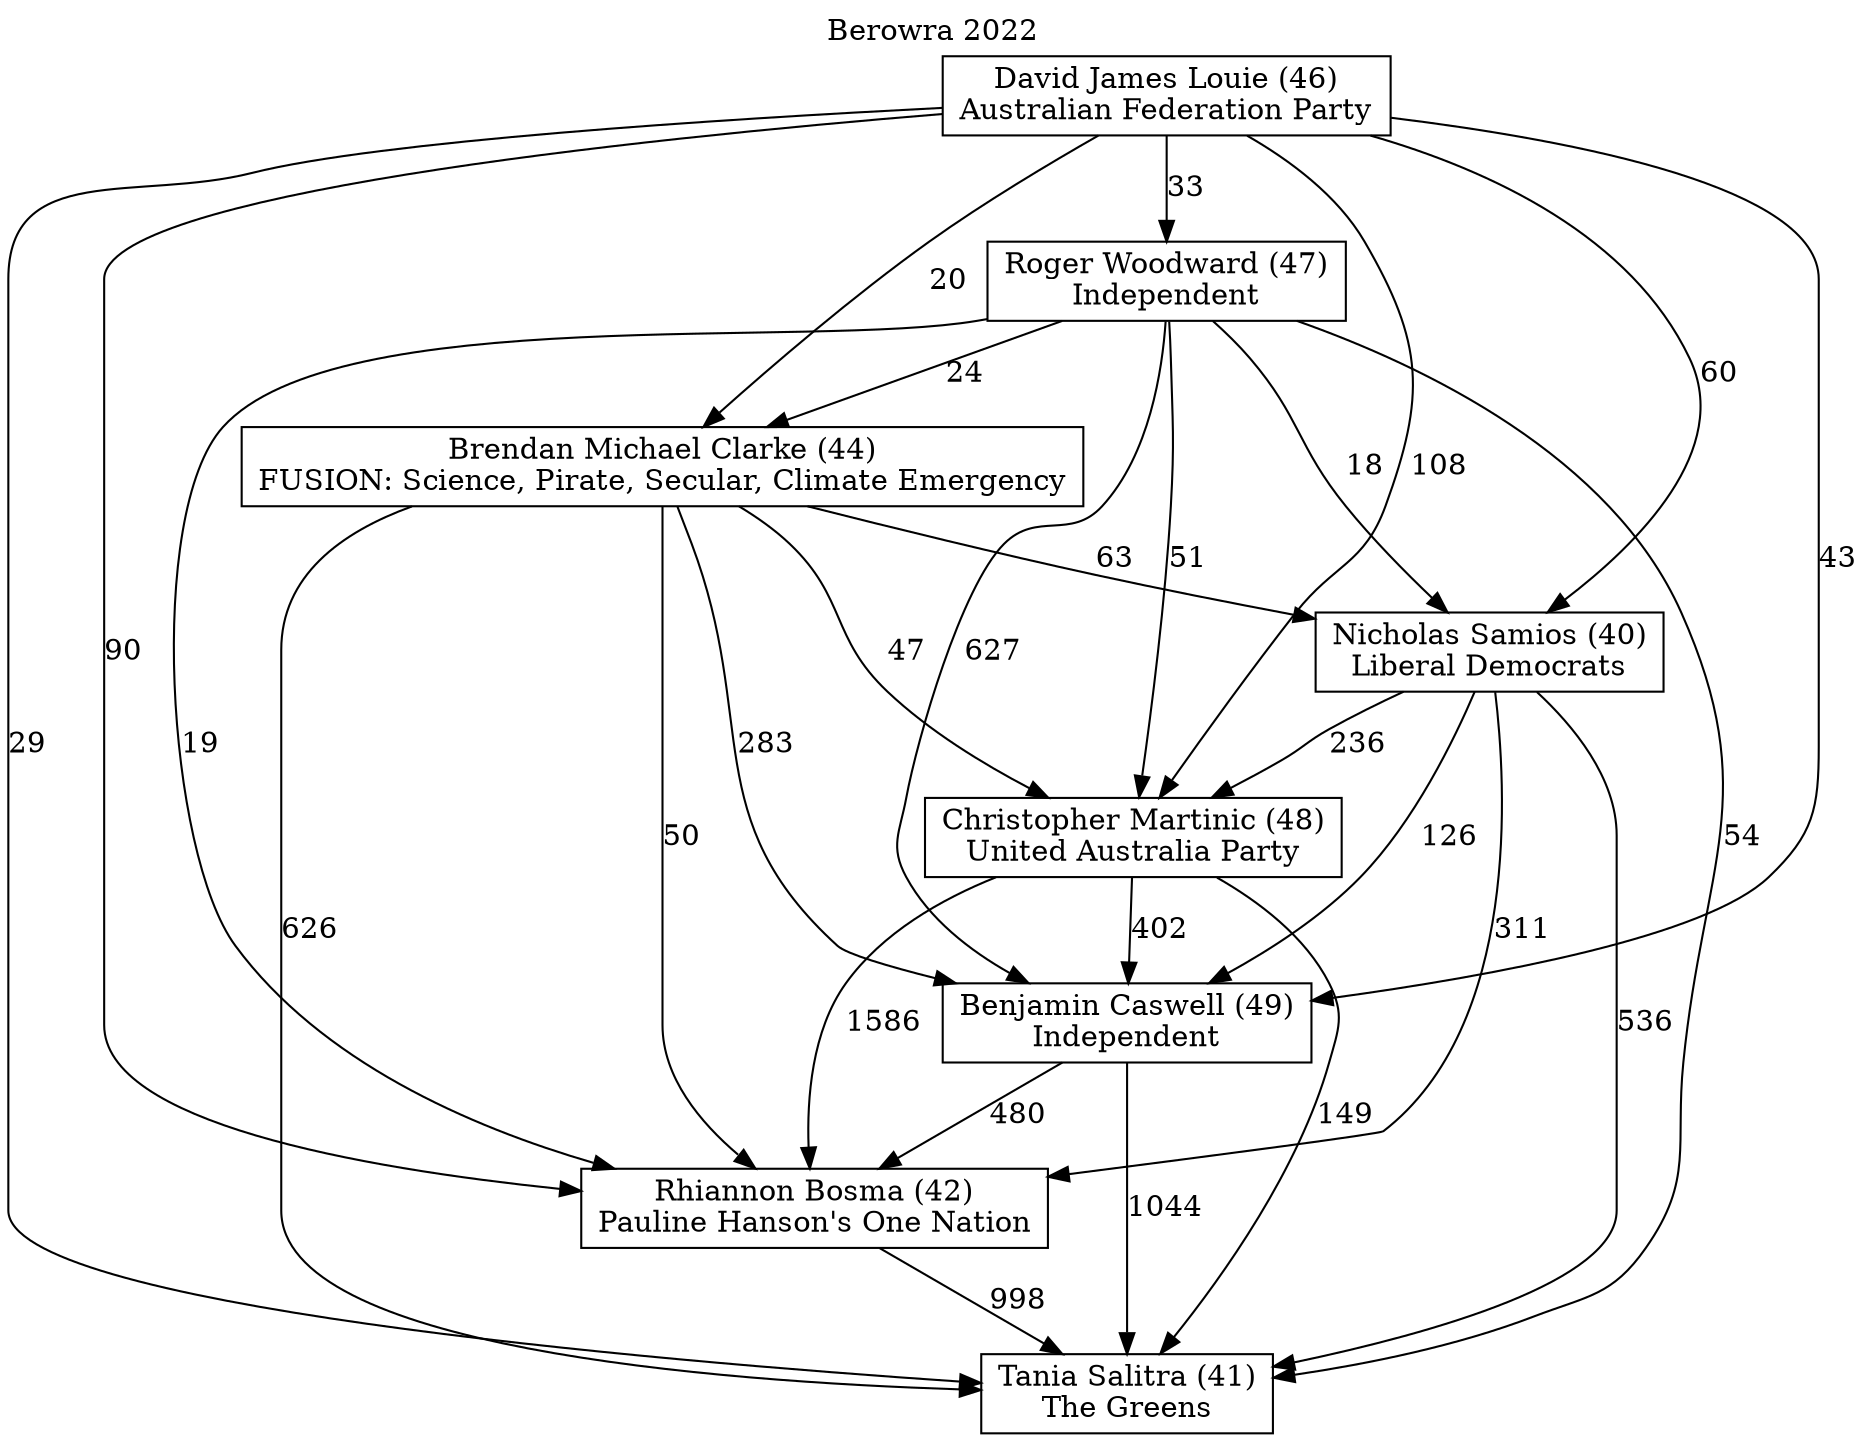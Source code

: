 // House preference flow
digraph "Tania Salitra (41)_Berowra_2022" {
	graph [label="Berowra 2022" labelloc=t mclimit=10]
	node [shape=box]
	"David James Louie (46)" [label="David James Louie (46)
Australian Federation Party"]
	"Brendan Michael Clarke (44)" [label="Brendan Michael Clarke (44)
FUSION: Science, Pirate, Secular, Climate Emergency"]
	"Benjamin Caswell (49)" [label="Benjamin Caswell (49)
Independent"]
	"Roger Woodward (47)" [label="Roger Woodward (47)
Independent"]
	"Rhiannon Bosma (42)" [label="Rhiannon Bosma (42)
Pauline Hanson's One Nation"]
	"Tania Salitra (41)" [label="Tania Salitra (41)
The Greens"]
	"Christopher Martinic (48)" [label="Christopher Martinic (48)
United Australia Party"]
	"Nicholas Samios (40)" [label="Nicholas Samios (40)
Liberal Democrats"]
	"Brendan Michael Clarke (44)" -> "Rhiannon Bosma (42)" [label=50]
	"Nicholas Samios (40)" -> "Christopher Martinic (48)" [label=236]
	"David James Louie (46)" -> "Nicholas Samios (40)" [label=60]
	"Christopher Martinic (48)" -> "Tania Salitra (41)" [label=149]
	"Roger Woodward (47)" -> "Benjamin Caswell (49)" [label=627]
	"Nicholas Samios (40)" -> "Tania Salitra (41)" [label=536]
	"Brendan Michael Clarke (44)" -> "Benjamin Caswell (49)" [label=283]
	"Rhiannon Bosma (42)" -> "Tania Salitra (41)" [label=998]
	"Brendan Michael Clarke (44)" -> "Christopher Martinic (48)" [label=47]
	"David James Louie (46)" -> "Rhiannon Bosma (42)" [label=90]
	"Nicholas Samios (40)" -> "Benjamin Caswell (49)" [label=126]
	"Roger Woodward (47)" -> "Rhiannon Bosma (42)" [label=19]
	"David James Louie (46)" -> "Benjamin Caswell (49)" [label=43]
	"David James Louie (46)" -> "Roger Woodward (47)" [label=33]
	"Roger Woodward (47)" -> "Christopher Martinic (48)" [label=51]
	"Roger Woodward (47)" -> "Brendan Michael Clarke (44)" [label=24]
	"Benjamin Caswell (49)" -> "Tania Salitra (41)" [label=1044]
	"Benjamin Caswell (49)" -> "Rhiannon Bosma (42)" [label=480]
	"Christopher Martinic (48)" -> "Rhiannon Bosma (42)" [label=1586]
	"David James Louie (46)" -> "Tania Salitra (41)" [label=29]
	"Nicholas Samios (40)" -> "Rhiannon Bosma (42)" [label=311]
	"Christopher Martinic (48)" -> "Benjamin Caswell (49)" [label=402]
	"Roger Woodward (47)" -> "Nicholas Samios (40)" [label=18]
	"Roger Woodward (47)" -> "Tania Salitra (41)" [label=54]
	"David James Louie (46)" -> "Brendan Michael Clarke (44)" [label=20]
	"David James Louie (46)" -> "Christopher Martinic (48)" [label=108]
	"Brendan Michael Clarke (44)" -> "Tania Salitra (41)" [label=626]
	"Brendan Michael Clarke (44)" -> "Nicholas Samios (40)" [label=63]
}
